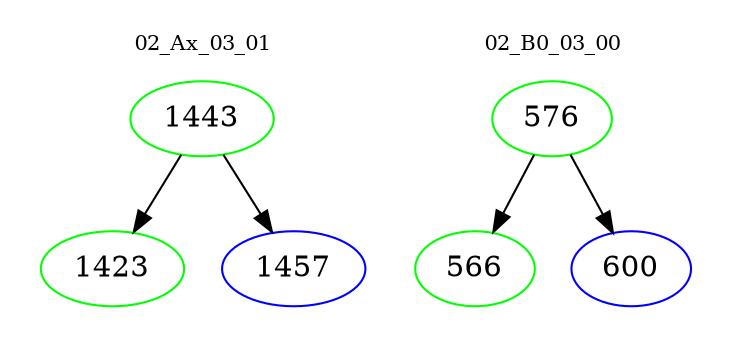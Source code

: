 digraph{
subgraph cluster_0 {
color = white
label = "02_Ax_03_01";
fontsize=10;
T0_1443 [label="1443", color="green"]
T0_1443 -> T0_1423 [color="black"]
T0_1423 [label="1423", color="green"]
T0_1443 -> T0_1457 [color="black"]
T0_1457 [label="1457", color="blue"]
}
subgraph cluster_1 {
color = white
label = "02_B0_03_00";
fontsize=10;
T1_576 [label="576", color="green"]
T1_576 -> T1_566 [color="black"]
T1_566 [label="566", color="green"]
T1_576 -> T1_600 [color="black"]
T1_600 [label="600", color="blue"]
}
}
